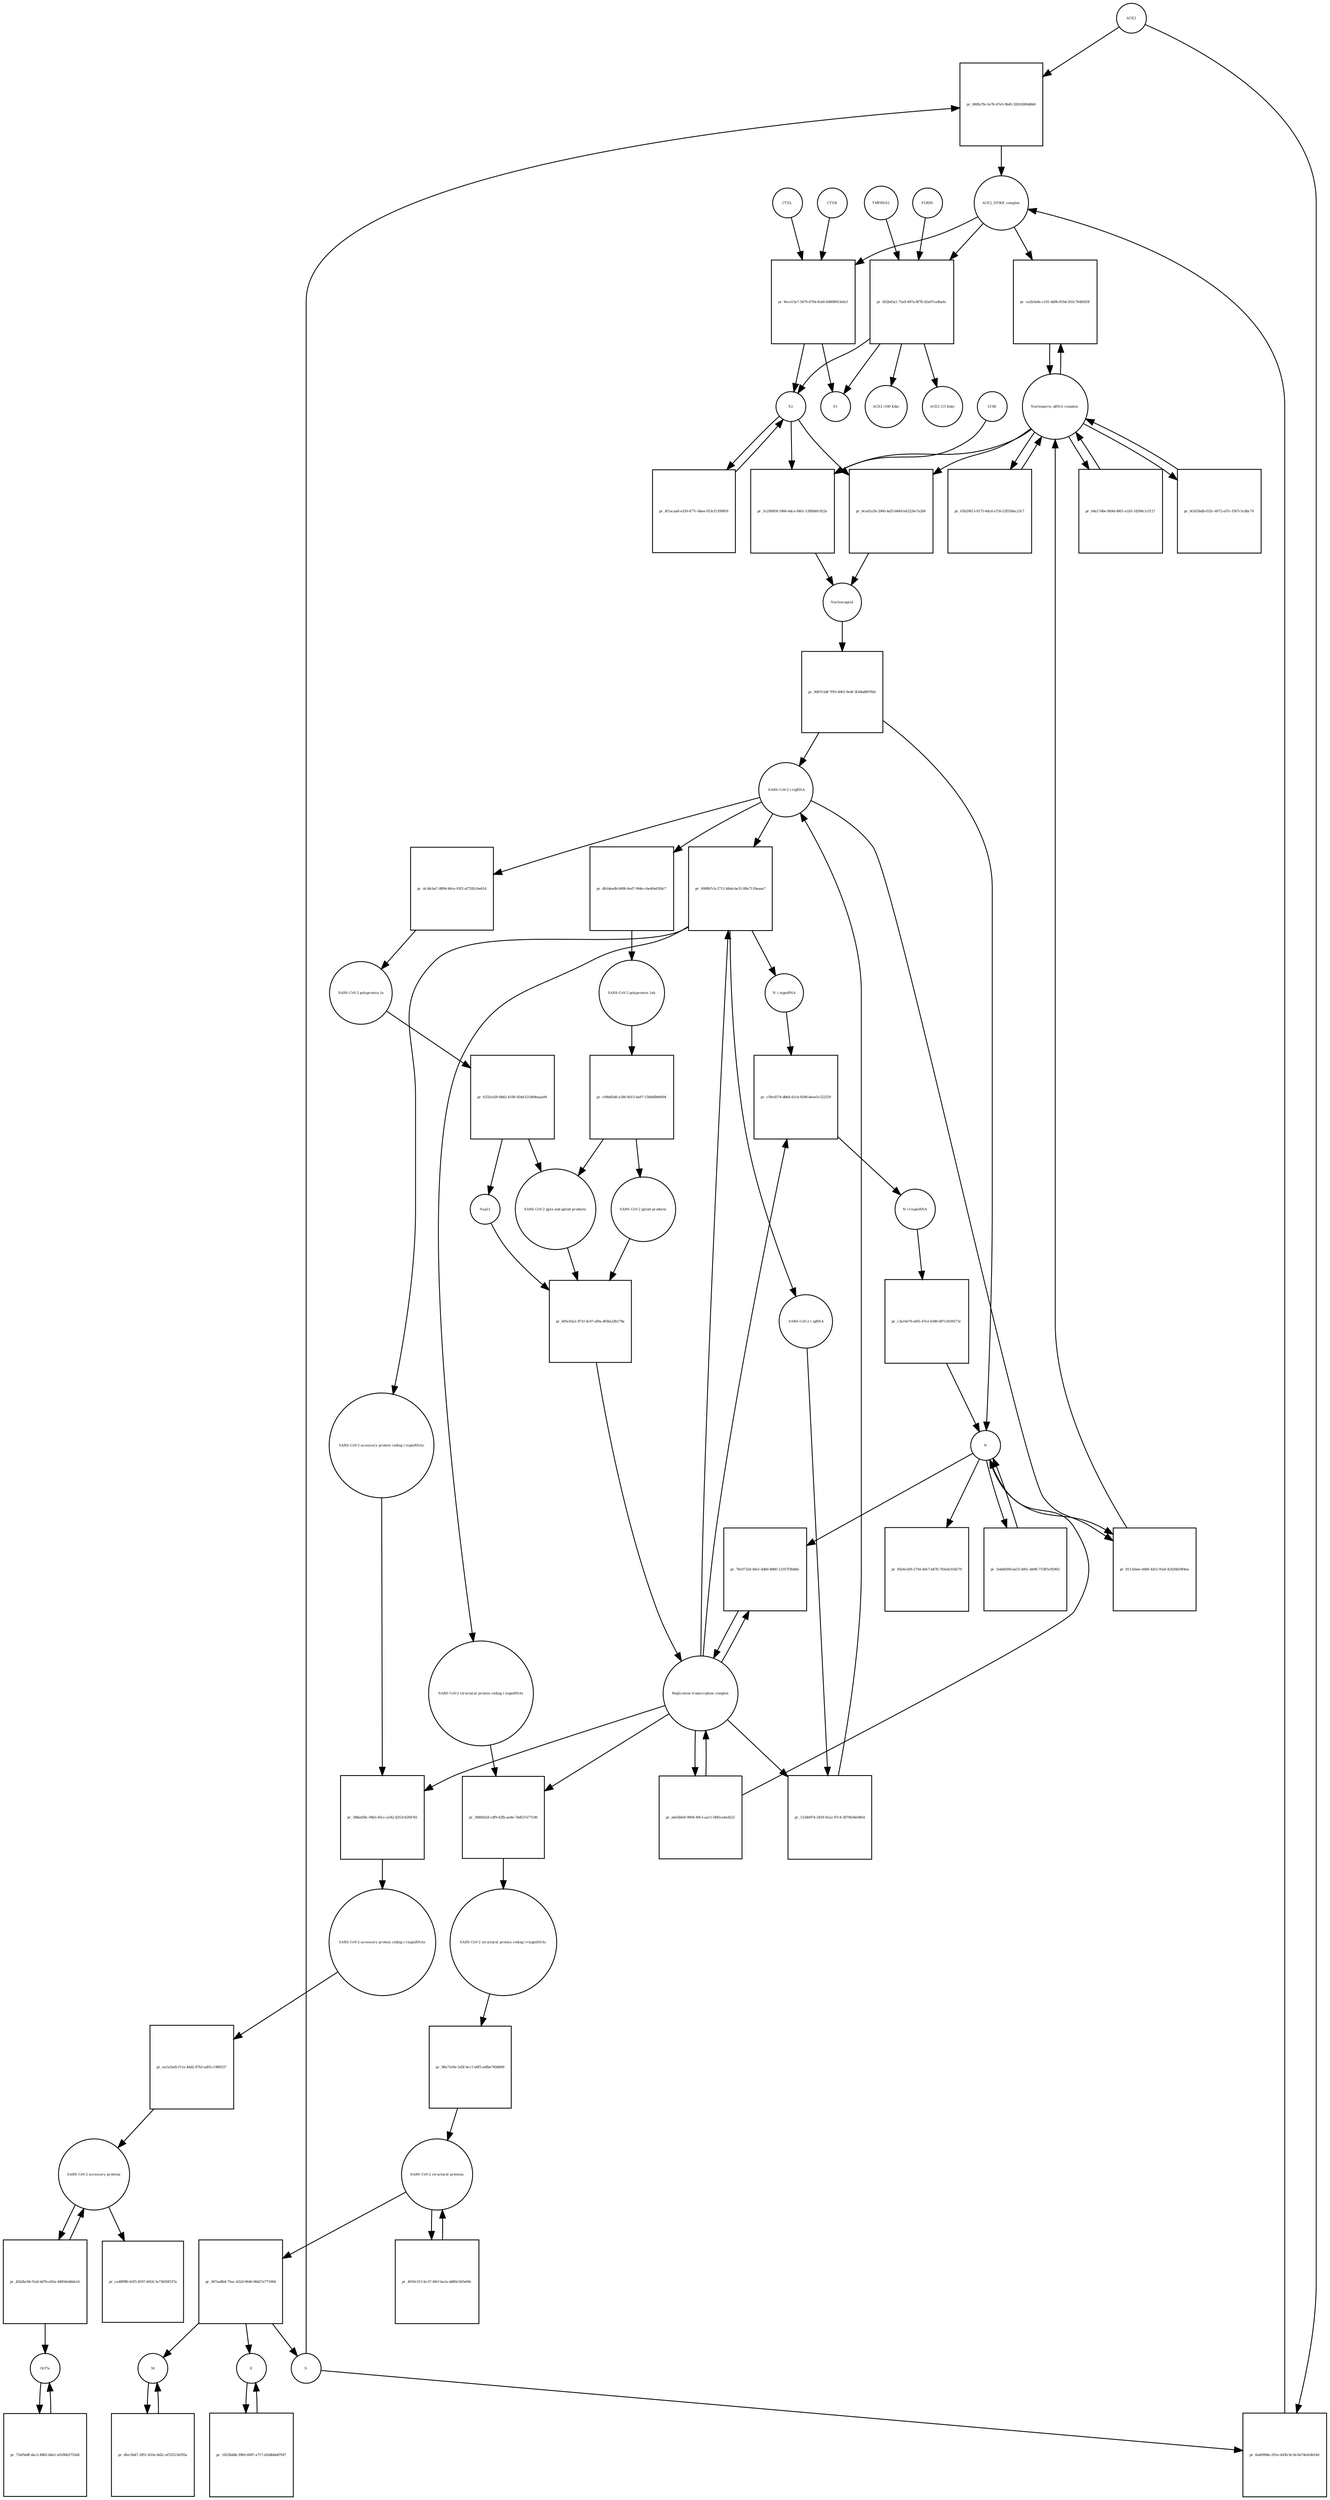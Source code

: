 strict digraph  {
ACE2 [annotation="", bipartite=0, cls=macromolecule, fontsize=4, label=ACE2, shape=circle];
"pr_490fa7fe-5e76-47e5-9b45-32810260d846" [annotation="", bipartite=1, cls=process, fontsize=4, label="pr_490fa7fe-5e76-47e5-9b45-32810260d846", shape=square];
"ACE2_SPIKE complex" [annotation="", bipartite=0, cls=complex, fontsize=4, label="ACE2_SPIKE complex", shape=circle];
S [annotation="", bipartite=0, cls="macromolecule multimer", fontsize=4, label=S, shape=circle];
"Nucleoporin_gRNA complex " [annotation="", bipartite=0, cls=complex, fontsize=4, label="Nucleoporin_gRNA complex ", shape=circle];
"pr_ca2b3a8e-c102-4d9b-81b4-933c764b920f" [annotation="", bipartite=1, cls=process, fontsize=4, label="pr_ca2b3a8e-c102-4d9b-81b4-933c764b920f", shape=square];
"pr_8ece13a7-3479-470d-8cb0-9d808953ebcf" [annotation="", bipartite=1, cls=process, fontsize=4, label="pr_8ece13a7-3479-470d-8cb0-9d808953ebcf", shape=square];
S2 [annotation="", bipartite=0, cls=macromolecule, fontsize=4, label=S2, shape=circle];
CTSB [annotation="", bipartite=0, cls=macromolecule, fontsize=4, label=CTSB, shape=circle];
CTSL [annotation="", bipartite=0, cls=macromolecule, fontsize=4, label=CTSL, shape=circle];
S1 [annotation="", bipartite=0, cls=macromolecule, fontsize=4, label=S1, shape=circle];
"pr_6a4099de-291e-443b-9c3d-8a74efe4b16d" [annotation="", bipartite=1, cls=process, fontsize=4, label="pr_6a4099de-291e-443b-9c3d-8a74efe4b16d", shape=square];
"pr_5c290858-1866-4dca-8461-128f8d0c922e" [annotation="", bipartite=1, cls=process, fontsize=4, label="pr_5c290858-1866-4dca-8461-128f8d0c922e", shape=square];
Nucleocapsid [annotation="", bipartite=0, cls=complex, fontsize=4, label=Nucleocapsid, shape=circle];
LY6E [annotation="", bipartite=0, cls=macromolecule, fontsize=4, label=LY6E, shape=circle];
"pr_6ced1a5b-2960-4af5-b849-b43226e7a284" [annotation="", bipartite=1, cls=process, fontsize=4, label="pr_6ced1a5b-2960-4af5-b849-b43226e7a284", shape=square];
"pr_9d07c5df-7f93-4061-9e4f-3f26bd897f6d" [annotation="", bipartite=1, cls=process, fontsize=4, label="pr_9d07c5df-7f93-4061-9e4f-3f26bd897f6d", shape=square];
" SARS-CoV-2 (+)gRNA" [annotation="", bipartite=0, cls="nucleic acid feature", fontsize=4, label=" SARS-CoV-2 (+)gRNA", shape=circle];
N [annotation="", bipartite=0, cls="macromolecule multimer", fontsize=4, label=N, shape=circle];
"SARS-CoV-2 polyprotein 1ab" [annotation="", bipartite=0, cls=macromolecule, fontsize=4, label="SARS-CoV-2 polyprotein 1ab", shape=circle];
"pr_c09dd5d8-a186-4015-ba97-1566dfb96004" [annotation="", bipartite=1, cls=process, fontsize=4, label="pr_c09dd5d8-a186-4015-ba97-1566dfb96004", shape=square];
"SARS-CoV-2 pp1ab products" [annotation="", bipartite=0, cls=complex, fontsize=4, label="SARS-CoV-2 pp1ab products", shape=circle];
"SARS-CoV-2 pp1a and pp1ab products" [annotation="", bipartite=0, cls=complex, fontsize=4, label="SARS-CoV-2 pp1a and pp1ab products", shape=circle];
"SARS-CoV-2 polyprotein 1a" [annotation="", bipartite=0, cls=macromolecule, fontsize=4, label="SARS-CoV-2 polyprotein 1a", shape=circle];
"pr_6332cb29-6b82-4100-92dd-f21d68eaaa94" [annotation="", bipartite=1, cls=process, fontsize=4, label="pr_6332cb29-6b82-4100-92dd-f21d68eaaa94", shape=square];
Nsp11 [annotation="", bipartite=0, cls=macromolecule, fontsize=4, label=Nsp11, shape=circle];
"pr_64a17d6e-9b9d-4801-a1b5-1d394c1cf127" [annotation="", bipartite=1, cls=process, fontsize=4, label="pr_64a17d6e-9b9d-4801-a1b5-1d394c1cf127", shape=square];
"pr_6cb55bdb-032c-4972-a97c-f567c5cdbc74" [annotation="", bipartite=1, cls=process, fontsize=4, label="pr_6cb55bdb-032c-4972-a97c-f567c5cdbc74", shape=square];
"SARS-CoV-2 structural proteins" [annotation="", bipartite=0, cls=complex, fontsize=4, label="SARS-CoV-2 structural proteins", shape=circle];
"pr_067aa8b4-75ac-422d-9646-96d27e771094" [annotation="", bipartite=1, cls=process, fontsize=4, label="pr_067aa8b4-75ac-422d-9646-96d27e771094", shape=square];
M [annotation="", bipartite=0, cls=macromolecule, fontsize=4, label=M, shape=circle];
E [annotation="", bipartite=0, cls=macromolecule, fontsize=4, label=E, shape=circle];
"Replication transcription complex" [annotation="", bipartite=0, cls=complex, fontsize=4, label="Replication transcription complex", shape=circle];
"pr_78c0732d-44e1-4db0-8d80-12167f3fdd4c" [annotation="", bipartite=1, cls=process, fontsize=4, label="pr_78c0732d-44e1-4db0-8d80-12167f3fdd4c", shape=square];
"pr_85e6cd39-2744-40e7-b47b-783edc03d170" [annotation="", bipartite=1, cls=process, fontsize=4, label="pr_85e6cd39-2744-40e7-b47b-783edc03d170", shape=square];
"SARS-CoV-2 accessory proteins" [annotation="", bipartite=0, cls=complex, fontsize=4, label="SARS-CoV-2 accessory proteins", shape=circle];
"pr_ca48f9f6-b5f3-4597-b024-3a73650f337a" [annotation="", bipartite=1, cls=process, fontsize=4, label="pr_ca48f9f6-b5f3-4597-b024-3a73650f337a", shape=square];
"pr_4019c513-bc37-49cf-ba1a-dd80c583e69c" [annotation="", bipartite=1, cls=process, fontsize=4, label="pr_4019c513-bc37-49cf-ba1a-dd80c583e69c", shape=square];
"pr_a6e5b0ef-9004-49c3-aa11-f485ca4ed522" [annotation="", bipartite=1, cls=process, fontsize=4, label="pr_a6e5b0ef-9004-49c3-aa11-f485ca4ed522", shape=square];
"pr_5ebdd59d-ba55-485c-bb96-715ff5c85902" [annotation="", bipartite=1, cls=process, fontsize=4, label="pr_5ebdd59d-ba55-485c-bb96-715ff5c85902", shape=square];
"pr_b05cb5a1-871f-4c07-af0a-df56a32b179a" [annotation="", bipartite=1, cls=process, fontsize=4, label="pr_b05cb5a1-871f-4c07-af0a-df56a32b179a", shape=square];
"SARS-CoV-2 accessory protein coding (-)sgmRNAs" [annotation="", bipartite=0, cls=complex, fontsize=4, label="SARS-CoV-2 accessory protein coding (-)sgmRNAs", shape=circle];
"pr_388ad58c-94b5-45cc-a542-d253c6284765" [annotation="", bipartite=1, cls=process, fontsize=4, label="pr_388ad58c-94b5-45cc-a542-d253c6284765", shape=square];
"SARS-CoV-2 accessory protein coding (+)sgmRNAs" [annotation="", bipartite=0, cls=complex, fontsize=4, label="SARS-CoV-2 accessory protein coding (+)sgmRNAs", shape=circle];
"SARS-CoV-2 structural protein coding (-)sgmRNAs" [annotation="", bipartite=0, cls=complex, fontsize=4, label="SARS-CoV-2 structural protein coding (-)sgmRNAs", shape=circle];
"pr_384fb92d-cdf9-42fb-ae8e-7dd537e77c00" [annotation="", bipartite=1, cls=process, fontsize=4, label="pr_384fb92d-cdf9-42fb-ae8e-7dd537e77c00", shape=square];
"SARS-CoV-2 structural protein coding (+)sgmRNAs" [annotation="", bipartite=0, cls=complex, fontsize=4, label="SARS-CoV-2 structural protein coding (+)sgmRNAs", shape=circle];
"N (-)sgmRNA" [annotation="", bipartite=0, cls="nucleic acid feature", fontsize=4, label="N (-)sgmRNA", shape=circle];
"pr_c59cd374-db6d-41cb-9298-deee5c522559" [annotation="", bipartite=1, cls=process, fontsize=4, label="pr_c59cd374-db6d-41cb-9298-deee5c522559", shape=square];
"N (+)sgmRNA" [annotation="", bipartite=0, cls="nucleic acid feature", fontsize=4, label="N (+)sgmRNA", shape=circle];
"pr_c3a10e70-af65-47e2-b580-607cd109173c" [annotation="", bipartite=1, cls=process, fontsize=4, label="pr_c3a10e70-af65-47e2-b580-607cd109173c", shape=square];
"pr_0088b7cb-2712-48ab-be31-88a7119aaaa7" [annotation="", bipartite=1, cls=process, fontsize=4, label="pr_0088b7cb-2712-48ab-be31-88a7119aaaa7", shape=square];
" SARS-CoV-2 (-)gRNA" [annotation="", bipartite=0, cls="nucleic acid feature", fontsize=4, label=" SARS-CoV-2 (-)gRNA", shape=circle];
"pr_dc3dcba7-8894-46ce-93f2-af7282cbe61d" [annotation="", bipartite=1, cls=process, fontsize=4, label="pr_dc3dcba7-8894-46ce-93f2-af7282cbe61d", shape=square];
"pr_db1deadb-b906-4ed7-964e-cbe40a65fdc7" [annotation="", bipartite=1, cls=process, fontsize=4, label="pr_db1deadb-b906-4ed7-964e-cbe40a65fdc7", shape=square];
"pr_ea1a3ed5-f11e-44d2-87b3-ad01c1989537" [annotation="", bipartite=1, cls=process, fontsize=4, label="pr_ea1a3ed5-f11e-44d2-87b3-ad01c1989537", shape=square];
"pr_98a71e9e-5d5f-4cc1-b6f5-a6fbe749db99" [annotation="", bipartite=1, cls=process, fontsize=4, label="pr_98a71e9e-5d5f-4cc1-b6f5-a6fbe749db99", shape=square];
"pr_1234b974-2459-41a2-97c4-5870b34e9854" [annotation="", bipartite=1, cls=process, fontsize=4, label="pr_1234b974-2459-41a2-97c4-5870b34e9854", shape=square];
"pr_8113ebee-0d66-4d15-92af-42426b59f4ea" [annotation="", bipartite=1, cls=process, fontsize=4, label="pr_8113ebee-0d66-4d15-92af-42426b59f4ea", shape=square];
"pr_63b29813-8175-4dcd-a720-23f558ac23c7" [annotation="", bipartite=1, cls=process, fontsize=4, label="pr_63b29813-8175-4dcd-a720-23f558ac23c7", shape=square];
"pr_45b2bc84-f1a0-4d7b-a92a-44834e6dda14" [annotation="", bipartite=1, cls=process, fontsize=4, label="pr_45b2bc84-f1a0-4d7b-a92a-44834e6dda14", shape=square];
Orf7a [annotation="", bipartite=0, cls=macromolecule, fontsize=4, label=Orf7a, shape=circle];
"pr_d52b45a1-75a9-497a-8f78-d2a07ca4ba4c" [annotation="", bipartite=1, cls=process, fontsize=4, label="pr_d52b45a1-75a9-497a-8f78-d2a07ca4ba4c", shape=square];
FURIN [annotation="", bipartite=0, cls=macromolecule, fontsize=4, label=FURIN, shape=circle];
TMPRSS2 [annotation="", bipartite=0, cls=macromolecule, fontsize=4, label=TMPRSS2, shape=circle];
"ACE2 (100 Kda)" [annotation="", bipartite=0, cls=macromolecule, fontsize=4, label="ACE2 (100 Kda)", shape=circle];
"ACE2 (15 Kda)" [annotation="", bipartite=0, cls=macromolecule, fontsize=4, label="ACE2 (15 Kda)", shape=circle];
"pr_4f1acaa8-e330-477c-bbea-053cf1399859" [annotation="", bipartite=1, cls=process, fontsize=4, label="pr_4f1acaa8-e330-477c-bbea-053cf1399859", shape=square];
"pr_18226ddb-39b9-4087-a717-d2d4bbb87fd7" [annotation="", bipartite=1, cls=process, fontsize=4, label="pr_18226ddb-39b9-4087-a717-d2d4bbb87fd7", shape=square];
"pr_4fec5b47-2851-433e-8d2c-ef535234295a" [annotation="", bipartite=1, cls=process, fontsize=4, label="pr_4fec5b47-2851-433e-8d2c-ef535234295a", shape=square];
"pr_73ef9a8f-dac2-4865-b8a1-a0186b3752d4" [annotation="", bipartite=1, cls=process, fontsize=4, label="pr_73ef9a8f-dac2-4865-b8a1-a0186b3752d4", shape=square];
ACE2 -> "pr_490fa7fe-5e76-47e5-9b45-32810260d846"  [annotation="", interaction_type=consumption];
ACE2 -> "pr_6a4099de-291e-443b-9c3d-8a74efe4b16d"  [annotation="", interaction_type=consumption];
"pr_490fa7fe-5e76-47e5-9b45-32810260d846" -> "ACE2_SPIKE complex"  [annotation="", interaction_type=production];
"ACE2_SPIKE complex" -> "pr_ca2b3a8e-c102-4d9b-81b4-933c764b920f"  [annotation="urn_miriam_pubmed_32142651|urn_miriam_pubmed_32094589", interaction_type=stimulation];
"ACE2_SPIKE complex" -> "pr_8ece13a7-3479-470d-8cb0-9d808953ebcf"  [annotation="", interaction_type=consumption];
"ACE2_SPIKE complex" -> "pr_d52b45a1-75a9-497a-8f78-d2a07ca4ba4c"  [annotation="", interaction_type=consumption];
S -> "pr_490fa7fe-5e76-47e5-9b45-32810260d846"  [annotation="", interaction_type=consumption];
S -> "pr_6a4099de-291e-443b-9c3d-8a74efe4b16d"  [annotation="", interaction_type=consumption];
"Nucleoporin_gRNA complex " -> "pr_ca2b3a8e-c102-4d9b-81b4-933c764b920f"  [annotation="", interaction_type=consumption];
"Nucleoporin_gRNA complex " -> "pr_5c290858-1866-4dca-8461-128f8d0c922e"  [annotation="", interaction_type=consumption];
"Nucleoporin_gRNA complex " -> "pr_6ced1a5b-2960-4af5-b849-b43226e7a284"  [annotation="", interaction_type=consumption];
"Nucleoporin_gRNA complex " -> "pr_64a17d6e-9b9d-4801-a1b5-1d394c1cf127"  [annotation="", interaction_type=consumption];
"Nucleoporin_gRNA complex " -> "pr_6cb55bdb-032c-4972-a97c-f567c5cdbc74"  [annotation="", interaction_type=consumption];
"Nucleoporin_gRNA complex " -> "pr_63b29813-8175-4dcd-a720-23f558ac23c7"  [annotation="", interaction_type=consumption];
"pr_ca2b3a8e-c102-4d9b-81b4-933c764b920f" -> "Nucleoporin_gRNA complex "  [annotation="", interaction_type=production];
"pr_8ece13a7-3479-470d-8cb0-9d808953ebcf" -> S2  [annotation="", interaction_type=production];
"pr_8ece13a7-3479-470d-8cb0-9d808953ebcf" -> S1  [annotation="", interaction_type=production];
S2 -> "pr_5c290858-1866-4dca-8461-128f8d0c922e"  [annotation="urn_miriam_doi_10.1101%2F2020.03.05.979260|urn_miriam_doi_10.1101%2F2020.04.02.021469", interaction_type=stimulation];
S2 -> "pr_6ced1a5b-2960-4af5-b849-b43226e7a284"  [annotation="", interaction_type=stimulation];
S2 -> "pr_4f1acaa8-e330-477c-bbea-053cf1399859"  [annotation="", interaction_type=consumption];
CTSB -> "pr_8ece13a7-3479-470d-8cb0-9d808953ebcf"  [annotation=urn_miriam_pubmed_32142651, interaction_type=catalysis];
CTSL -> "pr_8ece13a7-3479-470d-8cb0-9d808953ebcf"  [annotation=urn_miriam_pubmed_32142651, interaction_type=catalysis];
"pr_6a4099de-291e-443b-9c3d-8a74efe4b16d" -> "ACE2_SPIKE complex"  [annotation="", interaction_type=production];
"pr_5c290858-1866-4dca-8461-128f8d0c922e" -> Nucleocapsid  [annotation="", interaction_type=production];
Nucleocapsid -> "pr_9d07c5df-7f93-4061-9e4f-3f26bd897f6d"  [annotation="", interaction_type=consumption];
LY6E -> "pr_5c290858-1866-4dca-8461-128f8d0c922e"  [annotation="urn_miriam_doi_10.1101%2F2020.03.05.979260|urn_miriam_doi_10.1101%2F2020.04.02.021469", interaction_type=inhibition];
"pr_6ced1a5b-2960-4af5-b849-b43226e7a284" -> Nucleocapsid  [annotation="", interaction_type=production];
"pr_9d07c5df-7f93-4061-9e4f-3f26bd897f6d" -> " SARS-CoV-2 (+)gRNA"  [annotation="", interaction_type=production];
"pr_9d07c5df-7f93-4061-9e4f-3f26bd897f6d" -> N  [annotation="", interaction_type=production];
" SARS-CoV-2 (+)gRNA" -> "pr_0088b7cb-2712-48ab-be31-88a7119aaaa7"  [annotation="", interaction_type=consumption];
" SARS-CoV-2 (+)gRNA" -> "pr_dc3dcba7-8894-46ce-93f2-af7282cbe61d"  [annotation="", interaction_type=consumption];
" SARS-CoV-2 (+)gRNA" -> "pr_db1deadb-b906-4ed7-964e-cbe40a65fdc7"  [annotation="", interaction_type=consumption];
" SARS-CoV-2 (+)gRNA" -> "pr_8113ebee-0d66-4d15-92af-42426b59f4ea"  [annotation="", interaction_type=consumption];
N -> "pr_78c0732d-44e1-4db0-8d80-12167f3fdd4c"  [annotation="", interaction_type=consumption];
N -> "pr_85e6cd39-2744-40e7-b47b-783edc03d170"  [annotation="", interaction_type=consumption];
N -> "pr_5ebdd59d-ba55-485c-bb96-715ff5c85902"  [annotation="", interaction_type=consumption];
N -> "pr_8113ebee-0d66-4d15-92af-42426b59f4ea"  [annotation="", interaction_type=consumption];
"SARS-CoV-2 polyprotein 1ab" -> "pr_c09dd5d8-a186-4015-ba97-1566dfb96004"  [annotation=urn_miriam_pubmed_31226023, interaction_type=catalysis];
"pr_c09dd5d8-a186-4015-ba97-1566dfb96004" -> "SARS-CoV-2 pp1ab products"  [annotation="", interaction_type=production];
"pr_c09dd5d8-a186-4015-ba97-1566dfb96004" -> "SARS-CoV-2 pp1a and pp1ab products"  [annotation="", interaction_type=production];
"SARS-CoV-2 pp1ab products" -> "pr_b05cb5a1-871f-4c07-af0a-df56a32b179a"  [annotation="", interaction_type=consumption];
"SARS-CoV-2 pp1a and pp1ab products" -> "pr_b05cb5a1-871f-4c07-af0a-df56a32b179a"  [annotation="", interaction_type=consumption];
"SARS-CoV-2 polyprotein 1a" -> "pr_6332cb29-6b82-4100-92dd-f21d68eaaa94"  [annotation=urn_miriam_pubmed_31226023, interaction_type=catalysis];
"pr_6332cb29-6b82-4100-92dd-f21d68eaaa94" -> Nsp11  [annotation="", interaction_type=production];
"pr_6332cb29-6b82-4100-92dd-f21d68eaaa94" -> "SARS-CoV-2 pp1a and pp1ab products"  [annotation="", interaction_type=production];
Nsp11 -> "pr_b05cb5a1-871f-4c07-af0a-df56a32b179a"  [annotation="", interaction_type=consumption];
"pr_64a17d6e-9b9d-4801-a1b5-1d394c1cf127" -> "Nucleoporin_gRNA complex "  [annotation="", interaction_type=production];
"pr_6cb55bdb-032c-4972-a97c-f567c5cdbc74" -> "Nucleoporin_gRNA complex "  [annotation="", interaction_type=production];
"SARS-CoV-2 structural proteins" -> "pr_067aa8b4-75ac-422d-9646-96d27e771094"  [annotation="", interaction_type=consumption];
"SARS-CoV-2 structural proteins" -> "pr_4019c513-bc37-49cf-ba1a-dd80c583e69c"  [annotation="", interaction_type=consumption];
"pr_067aa8b4-75ac-422d-9646-96d27e771094" -> M  [annotation="", interaction_type=production];
"pr_067aa8b4-75ac-422d-9646-96d27e771094" -> E  [annotation="", interaction_type=production];
"pr_067aa8b4-75ac-422d-9646-96d27e771094" -> S  [annotation="", interaction_type=production];
M -> "pr_4fec5b47-2851-433e-8d2c-ef535234295a"  [annotation="", interaction_type=consumption];
E -> "pr_18226ddb-39b9-4087-a717-d2d4bbb87fd7"  [annotation="", interaction_type=consumption];
"Replication transcription complex" -> "pr_78c0732d-44e1-4db0-8d80-12167f3fdd4c"  [annotation="", interaction_type=consumption];
"Replication transcription complex" -> "pr_a6e5b0ef-9004-49c3-aa11-f485ca4ed522"  [annotation="", interaction_type=consumption];
"Replication transcription complex" -> "pr_388ad58c-94b5-45cc-a542-d253c6284765"  [annotation="", interaction_type="necessary stimulation"];
"Replication transcription complex" -> "pr_384fb92d-cdf9-42fb-ae8e-7dd537e77c00"  [annotation="", interaction_type="necessary stimulation"];
"Replication transcription complex" -> "pr_c59cd374-db6d-41cb-9298-deee5c522559"  [annotation="", interaction_type="necessary stimulation"];
"Replication transcription complex" -> "pr_0088b7cb-2712-48ab-be31-88a7119aaaa7"  [annotation="", interaction_type="necessary stimulation"];
"Replication transcription complex" -> "pr_1234b974-2459-41a2-97c4-5870b34e9854"  [annotation="", interaction_type="necessary stimulation"];
"pr_78c0732d-44e1-4db0-8d80-12167f3fdd4c" -> "Replication transcription complex"  [annotation="", interaction_type=production];
"SARS-CoV-2 accessory proteins" -> "pr_ca48f9f6-b5f3-4597-b024-3a73650f337a"  [annotation="", interaction_type=consumption];
"SARS-CoV-2 accessory proteins" -> "pr_45b2bc84-f1a0-4d7b-a92a-44834e6dda14"  [annotation="", interaction_type=consumption];
"pr_4019c513-bc37-49cf-ba1a-dd80c583e69c" -> "SARS-CoV-2 structural proteins"  [annotation="", interaction_type=production];
"pr_a6e5b0ef-9004-49c3-aa11-f485ca4ed522" -> "Replication transcription complex"  [annotation="", interaction_type=production];
"pr_a6e5b0ef-9004-49c3-aa11-f485ca4ed522" -> N  [annotation="", interaction_type=production];
"pr_5ebdd59d-ba55-485c-bb96-715ff5c85902" -> N  [annotation="", interaction_type=production];
"pr_b05cb5a1-871f-4c07-af0a-df56a32b179a" -> "Replication transcription complex"  [annotation="", interaction_type=production];
"SARS-CoV-2 accessory protein coding (-)sgmRNAs" -> "pr_388ad58c-94b5-45cc-a542-d253c6284765"  [annotation="", interaction_type=consumption];
"pr_388ad58c-94b5-45cc-a542-d253c6284765" -> "SARS-CoV-2 accessory protein coding (+)sgmRNAs"  [annotation="", interaction_type=production];
"SARS-CoV-2 accessory protein coding (+)sgmRNAs" -> "pr_ea1a3ed5-f11e-44d2-87b3-ad01c1989537"  [annotation="", interaction_type=consumption];
"SARS-CoV-2 structural protein coding (-)sgmRNAs" -> "pr_384fb92d-cdf9-42fb-ae8e-7dd537e77c00"  [annotation="", interaction_type=consumption];
"pr_384fb92d-cdf9-42fb-ae8e-7dd537e77c00" -> "SARS-CoV-2 structural protein coding (+)sgmRNAs"  [annotation="", interaction_type=production];
"SARS-CoV-2 structural protein coding (+)sgmRNAs" -> "pr_98a71e9e-5d5f-4cc1-b6f5-a6fbe749db99"  [annotation="", interaction_type=consumption];
"N (-)sgmRNA" -> "pr_c59cd374-db6d-41cb-9298-deee5c522559"  [annotation="", interaction_type=consumption];
"pr_c59cd374-db6d-41cb-9298-deee5c522559" -> "N (+)sgmRNA"  [annotation="", interaction_type=production];
"N (+)sgmRNA" -> "pr_c3a10e70-af65-47e2-b580-607cd109173c"  [annotation="", interaction_type=consumption];
"pr_c3a10e70-af65-47e2-b580-607cd109173c" -> N  [annotation="", interaction_type=production];
"pr_0088b7cb-2712-48ab-be31-88a7119aaaa7" -> " SARS-CoV-2 (-)gRNA"  [annotation="", interaction_type=production];
"pr_0088b7cb-2712-48ab-be31-88a7119aaaa7" -> "SARS-CoV-2 accessory protein coding (-)sgmRNAs"  [annotation="", interaction_type=production];
"pr_0088b7cb-2712-48ab-be31-88a7119aaaa7" -> "SARS-CoV-2 structural protein coding (-)sgmRNAs"  [annotation="", interaction_type=production];
"pr_0088b7cb-2712-48ab-be31-88a7119aaaa7" -> "N (-)sgmRNA"  [annotation="", interaction_type=production];
" SARS-CoV-2 (-)gRNA" -> "pr_1234b974-2459-41a2-97c4-5870b34e9854"  [annotation="", interaction_type=consumption];
"pr_dc3dcba7-8894-46ce-93f2-af7282cbe61d" -> "SARS-CoV-2 polyprotein 1a"  [annotation="", interaction_type=production];
"pr_db1deadb-b906-4ed7-964e-cbe40a65fdc7" -> "SARS-CoV-2 polyprotein 1ab"  [annotation="", interaction_type=production];
"pr_ea1a3ed5-f11e-44d2-87b3-ad01c1989537" -> "SARS-CoV-2 accessory proteins"  [annotation="", interaction_type=production];
"pr_98a71e9e-5d5f-4cc1-b6f5-a6fbe749db99" -> "SARS-CoV-2 structural proteins"  [annotation="", interaction_type=production];
"pr_1234b974-2459-41a2-97c4-5870b34e9854" -> " SARS-CoV-2 (+)gRNA"  [annotation="", interaction_type=production];
"pr_8113ebee-0d66-4d15-92af-42426b59f4ea" -> "Nucleoporin_gRNA complex "  [annotation="", interaction_type=production];
"pr_63b29813-8175-4dcd-a720-23f558ac23c7" -> "Nucleoporin_gRNA complex "  [annotation="", interaction_type=production];
"pr_45b2bc84-f1a0-4d7b-a92a-44834e6dda14" -> "SARS-CoV-2 accessory proteins"  [annotation="", interaction_type=production];
"pr_45b2bc84-f1a0-4d7b-a92a-44834e6dda14" -> Orf7a  [annotation="", interaction_type=production];
Orf7a -> "pr_73ef9a8f-dac2-4865-b8a1-a0186b3752d4"  [annotation="", interaction_type=consumption];
"pr_d52b45a1-75a9-497a-8f78-d2a07ca4ba4c" -> S2  [annotation="", interaction_type=production];
"pr_d52b45a1-75a9-497a-8f78-d2a07ca4ba4c" -> "ACE2 (100 Kda)"  [annotation="", interaction_type=production];
"pr_d52b45a1-75a9-497a-8f78-d2a07ca4ba4c" -> S1  [annotation="", interaction_type=production];
"pr_d52b45a1-75a9-497a-8f78-d2a07ca4ba4c" -> "ACE2 (15 Kda)"  [annotation="", interaction_type=production];
FURIN -> "pr_d52b45a1-75a9-497a-8f78-d2a07ca4ba4c"  [annotation="", interaction_type=catalysis];
TMPRSS2 -> "pr_d52b45a1-75a9-497a-8f78-d2a07ca4ba4c"  [annotation="", interaction_type=catalysis];
"pr_4f1acaa8-e330-477c-bbea-053cf1399859" -> S2  [annotation="", interaction_type=production];
"pr_18226ddb-39b9-4087-a717-d2d4bbb87fd7" -> E  [annotation="", interaction_type=production];
"pr_4fec5b47-2851-433e-8d2c-ef535234295a" -> M  [annotation="", interaction_type=production];
"pr_73ef9a8f-dac2-4865-b8a1-a0186b3752d4" -> Orf7a  [annotation="", interaction_type=production];
}
